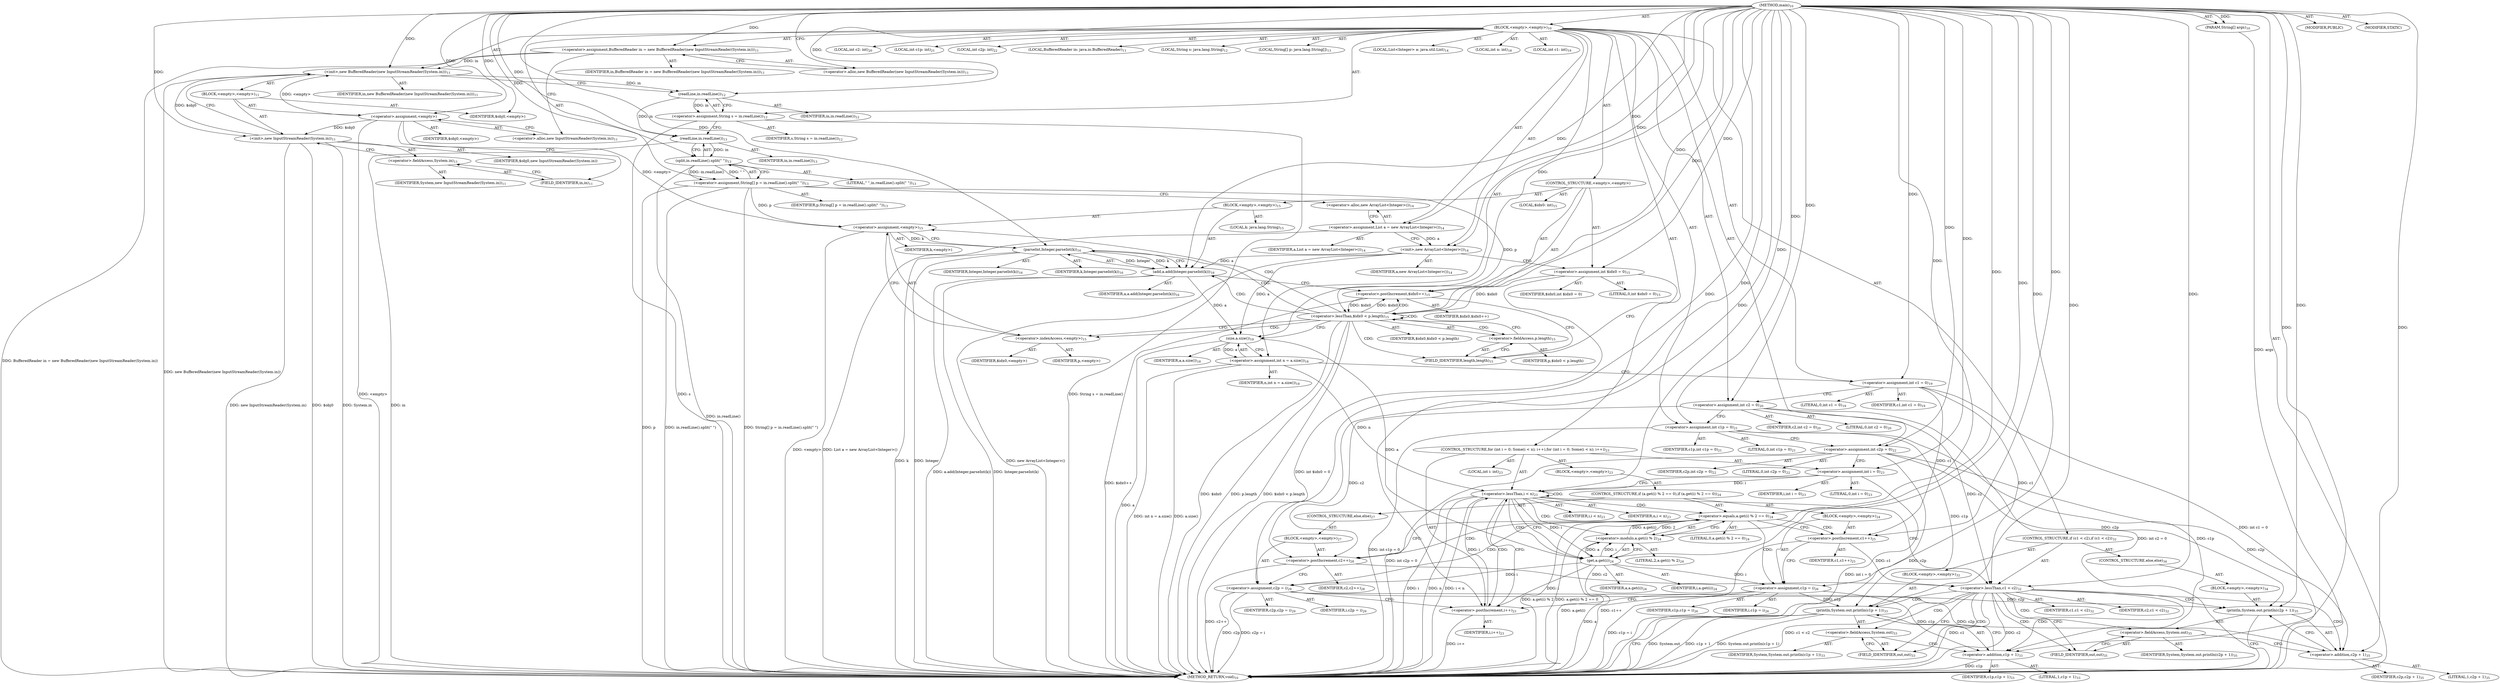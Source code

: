 digraph "main" {  
"21" [label = <(METHOD,main)<SUB>10</SUB>> ]
"22" [label = <(PARAM,String[] args)<SUB>10</SUB>> ]
"23" [label = <(BLOCK,&lt;empty&gt;,&lt;empty&gt;)<SUB>10</SUB>> ]
"4" [label = <(LOCAL,BufferedReader in: java.io.BufferedReader)<SUB>11</SUB>> ]
"24" [label = <(&lt;operator&gt;.assignment,BufferedReader in = new BufferedReader(new InputStreamReader(System.in)))<SUB>11</SUB>> ]
"25" [label = <(IDENTIFIER,in,BufferedReader in = new BufferedReader(new InputStreamReader(System.in)))<SUB>11</SUB>> ]
"26" [label = <(&lt;operator&gt;.alloc,new BufferedReader(new InputStreamReader(System.in)))<SUB>11</SUB>> ]
"27" [label = <(&lt;init&gt;,new BufferedReader(new InputStreamReader(System.in)))<SUB>11</SUB>> ]
"3" [label = <(IDENTIFIER,in,new BufferedReader(new InputStreamReader(System.in)))<SUB>11</SUB>> ]
"28" [label = <(BLOCK,&lt;empty&gt;,&lt;empty&gt;)<SUB>11</SUB>> ]
"29" [label = <(&lt;operator&gt;.assignment,&lt;empty&gt;)> ]
"30" [label = <(IDENTIFIER,$obj0,&lt;empty&gt;)> ]
"31" [label = <(&lt;operator&gt;.alloc,new InputStreamReader(System.in))<SUB>11</SUB>> ]
"32" [label = <(&lt;init&gt;,new InputStreamReader(System.in))<SUB>11</SUB>> ]
"33" [label = <(IDENTIFIER,$obj0,new InputStreamReader(System.in))> ]
"34" [label = <(&lt;operator&gt;.fieldAccess,System.in)<SUB>11</SUB>> ]
"35" [label = <(IDENTIFIER,System,new InputStreamReader(System.in))<SUB>11</SUB>> ]
"36" [label = <(FIELD_IDENTIFIER,in,in)<SUB>11</SUB>> ]
"37" [label = <(IDENTIFIER,$obj0,&lt;empty&gt;)> ]
"38" [label = <(LOCAL,String s: java.lang.String)<SUB>12</SUB>> ]
"39" [label = <(&lt;operator&gt;.assignment,String s = in.readLine())<SUB>12</SUB>> ]
"40" [label = <(IDENTIFIER,s,String s = in.readLine())<SUB>12</SUB>> ]
"41" [label = <(readLine,in.readLine())<SUB>12</SUB>> ]
"42" [label = <(IDENTIFIER,in,in.readLine())<SUB>12</SUB>> ]
"43" [label = <(LOCAL,String[] p: java.lang.String[])<SUB>13</SUB>> ]
"44" [label = <(&lt;operator&gt;.assignment,String[] p = in.readLine().split(&quot; &quot;))<SUB>13</SUB>> ]
"45" [label = <(IDENTIFIER,p,String[] p = in.readLine().split(&quot; &quot;))<SUB>13</SUB>> ]
"46" [label = <(split,in.readLine().split(&quot; &quot;))<SUB>13</SUB>> ]
"47" [label = <(readLine,in.readLine())<SUB>13</SUB>> ]
"48" [label = <(IDENTIFIER,in,in.readLine())<SUB>13</SUB>> ]
"49" [label = <(LITERAL,&quot; &quot;,in.readLine().split(&quot; &quot;))<SUB>13</SUB>> ]
"6" [label = <(LOCAL,List&lt;Integer&gt; a: java.util.List)<SUB>14</SUB>> ]
"50" [label = <(&lt;operator&gt;.assignment,List a = new ArrayList&lt;Integer&gt;())<SUB>14</SUB>> ]
"51" [label = <(IDENTIFIER,a,List a = new ArrayList&lt;Integer&gt;())<SUB>14</SUB>> ]
"52" [label = <(&lt;operator&gt;.alloc,new ArrayList&lt;Integer&gt;())<SUB>14</SUB>> ]
"53" [label = <(&lt;init&gt;,new ArrayList&lt;Integer&gt;())<SUB>14</SUB>> ]
"5" [label = <(IDENTIFIER,a,new ArrayList&lt;Integer&gt;())<SUB>14</SUB>> ]
"54" [label = <(CONTROL_STRUCTURE,&lt;empty&gt;,&lt;empty&gt;)> ]
"55" [label = <(LOCAL,$idx0: int)<SUB>15</SUB>> ]
"56" [label = <(&lt;operator&gt;.assignment,int $idx0 = 0)<SUB>15</SUB>> ]
"57" [label = <(IDENTIFIER,$idx0,int $idx0 = 0)> ]
"58" [label = <(LITERAL,0,int $idx0 = 0)<SUB>15</SUB>> ]
"59" [label = <(&lt;operator&gt;.lessThan,$idx0 &lt; p.length)<SUB>15</SUB>> ]
"60" [label = <(IDENTIFIER,$idx0,$idx0 &lt; p.length)> ]
"61" [label = <(&lt;operator&gt;.fieldAccess,p.length)<SUB>15</SUB>> ]
"62" [label = <(IDENTIFIER,p,$idx0 &lt; p.length)> ]
"63" [label = <(FIELD_IDENTIFIER,length,length)<SUB>15</SUB>> ]
"64" [label = <(&lt;operator&gt;.postIncrement,$idx0++)<SUB>15</SUB>> ]
"65" [label = <(IDENTIFIER,$idx0,$idx0++)> ]
"66" [label = <(BLOCK,&lt;empty&gt;,&lt;empty&gt;)<SUB>15</SUB>> ]
"67" [label = <(LOCAL,k: java.lang.String)<SUB>15</SUB>> ]
"68" [label = <(&lt;operator&gt;.assignment,&lt;empty&gt;)<SUB>15</SUB>> ]
"69" [label = <(IDENTIFIER,k,&lt;empty&gt;)> ]
"70" [label = <(&lt;operator&gt;.indexAccess,&lt;empty&gt;)<SUB>15</SUB>> ]
"71" [label = <(IDENTIFIER,p,&lt;empty&gt;)> ]
"72" [label = <(IDENTIFIER,$idx0,&lt;empty&gt;)> ]
"73" [label = <(add,a.add(Integer.parseInt(k)))<SUB>16</SUB>> ]
"74" [label = <(IDENTIFIER,a,a.add(Integer.parseInt(k)))<SUB>16</SUB>> ]
"75" [label = <(parseInt,Integer.parseInt(k))<SUB>16</SUB>> ]
"76" [label = <(IDENTIFIER,Integer,Integer.parseInt(k))<SUB>16</SUB>> ]
"77" [label = <(IDENTIFIER,k,Integer.parseInt(k))<SUB>16</SUB>> ]
"78" [label = <(LOCAL,int n: int)<SUB>18</SUB>> ]
"79" [label = <(&lt;operator&gt;.assignment,int n = a.size())<SUB>18</SUB>> ]
"80" [label = <(IDENTIFIER,n,int n = a.size())<SUB>18</SUB>> ]
"81" [label = <(size,a.size())<SUB>18</SUB>> ]
"82" [label = <(IDENTIFIER,a,a.size())<SUB>18</SUB>> ]
"83" [label = <(LOCAL,int c1: int)<SUB>19</SUB>> ]
"84" [label = <(&lt;operator&gt;.assignment,int c1 = 0)<SUB>19</SUB>> ]
"85" [label = <(IDENTIFIER,c1,int c1 = 0)<SUB>19</SUB>> ]
"86" [label = <(LITERAL,0,int c1 = 0)<SUB>19</SUB>> ]
"87" [label = <(LOCAL,int c2: int)<SUB>20</SUB>> ]
"88" [label = <(&lt;operator&gt;.assignment,int c2 = 0)<SUB>20</SUB>> ]
"89" [label = <(IDENTIFIER,c2,int c2 = 0)<SUB>20</SUB>> ]
"90" [label = <(LITERAL,0,int c2 = 0)<SUB>20</SUB>> ]
"91" [label = <(LOCAL,int c1p: int)<SUB>21</SUB>> ]
"92" [label = <(&lt;operator&gt;.assignment,int c1p = 0)<SUB>21</SUB>> ]
"93" [label = <(IDENTIFIER,c1p,int c1p = 0)<SUB>21</SUB>> ]
"94" [label = <(LITERAL,0,int c1p = 0)<SUB>21</SUB>> ]
"95" [label = <(LOCAL,int c2p: int)<SUB>22</SUB>> ]
"96" [label = <(&lt;operator&gt;.assignment,int c2p = 0)<SUB>22</SUB>> ]
"97" [label = <(IDENTIFIER,c2p,int c2p = 0)<SUB>22</SUB>> ]
"98" [label = <(LITERAL,0,int c2p = 0)<SUB>22</SUB>> ]
"99" [label = <(CONTROL_STRUCTURE,for (int i = 0; Some(i &lt; n); i++),for (int i = 0; Some(i &lt; n); i++))<SUB>23</SUB>> ]
"100" [label = <(LOCAL,int i: int)<SUB>23</SUB>> ]
"101" [label = <(&lt;operator&gt;.assignment,int i = 0)<SUB>23</SUB>> ]
"102" [label = <(IDENTIFIER,i,int i = 0)<SUB>23</SUB>> ]
"103" [label = <(LITERAL,0,int i = 0)<SUB>23</SUB>> ]
"104" [label = <(&lt;operator&gt;.lessThan,i &lt; n)<SUB>23</SUB>> ]
"105" [label = <(IDENTIFIER,i,i &lt; n)<SUB>23</SUB>> ]
"106" [label = <(IDENTIFIER,n,i &lt; n)<SUB>23</SUB>> ]
"107" [label = <(&lt;operator&gt;.postIncrement,i++)<SUB>23</SUB>> ]
"108" [label = <(IDENTIFIER,i,i++)<SUB>23</SUB>> ]
"109" [label = <(BLOCK,&lt;empty&gt;,&lt;empty&gt;)<SUB>23</SUB>> ]
"110" [label = <(CONTROL_STRUCTURE,if (a.get(i) % 2 == 0),if (a.get(i) % 2 == 0))<SUB>24</SUB>> ]
"111" [label = <(&lt;operator&gt;.equals,a.get(i) % 2 == 0)<SUB>24</SUB>> ]
"112" [label = <(&lt;operator&gt;.modulo,a.get(i) % 2)<SUB>24</SUB>> ]
"113" [label = <(get,a.get(i))<SUB>24</SUB>> ]
"114" [label = <(IDENTIFIER,a,a.get(i))<SUB>24</SUB>> ]
"115" [label = <(IDENTIFIER,i,a.get(i))<SUB>24</SUB>> ]
"116" [label = <(LITERAL,2,a.get(i) % 2)<SUB>24</SUB>> ]
"117" [label = <(LITERAL,0,a.get(i) % 2 == 0)<SUB>24</SUB>> ]
"118" [label = <(BLOCK,&lt;empty&gt;,&lt;empty&gt;)<SUB>24</SUB>> ]
"119" [label = <(&lt;operator&gt;.postIncrement,c1++)<SUB>25</SUB>> ]
"120" [label = <(IDENTIFIER,c1,c1++)<SUB>25</SUB>> ]
"121" [label = <(&lt;operator&gt;.assignment,c1p = i)<SUB>26</SUB>> ]
"122" [label = <(IDENTIFIER,c1p,c1p = i)<SUB>26</SUB>> ]
"123" [label = <(IDENTIFIER,i,c1p = i)<SUB>26</SUB>> ]
"124" [label = <(CONTROL_STRUCTURE,else,else)<SUB>27</SUB>> ]
"125" [label = <(BLOCK,&lt;empty&gt;,&lt;empty&gt;)<SUB>27</SUB>> ]
"126" [label = <(&lt;operator&gt;.postIncrement,c2++)<SUB>28</SUB>> ]
"127" [label = <(IDENTIFIER,c2,c2++)<SUB>28</SUB>> ]
"128" [label = <(&lt;operator&gt;.assignment,c2p = i)<SUB>29</SUB>> ]
"129" [label = <(IDENTIFIER,c2p,c2p = i)<SUB>29</SUB>> ]
"130" [label = <(IDENTIFIER,i,c2p = i)<SUB>29</SUB>> ]
"131" [label = <(CONTROL_STRUCTURE,if (c1 &lt; c2),if (c1 &lt; c2))<SUB>32</SUB>> ]
"132" [label = <(&lt;operator&gt;.lessThan,c1 &lt; c2)<SUB>32</SUB>> ]
"133" [label = <(IDENTIFIER,c1,c1 &lt; c2)<SUB>32</SUB>> ]
"134" [label = <(IDENTIFIER,c2,c1 &lt; c2)<SUB>32</SUB>> ]
"135" [label = <(BLOCK,&lt;empty&gt;,&lt;empty&gt;)<SUB>32</SUB>> ]
"136" [label = <(println,System.out.println(c1p + 1))<SUB>33</SUB>> ]
"137" [label = <(&lt;operator&gt;.fieldAccess,System.out)<SUB>33</SUB>> ]
"138" [label = <(IDENTIFIER,System,System.out.println(c1p + 1))<SUB>33</SUB>> ]
"139" [label = <(FIELD_IDENTIFIER,out,out)<SUB>33</SUB>> ]
"140" [label = <(&lt;operator&gt;.addition,c1p + 1)<SUB>33</SUB>> ]
"141" [label = <(IDENTIFIER,c1p,c1p + 1)<SUB>33</SUB>> ]
"142" [label = <(LITERAL,1,c1p + 1)<SUB>33</SUB>> ]
"143" [label = <(CONTROL_STRUCTURE,else,else)<SUB>34</SUB>> ]
"144" [label = <(BLOCK,&lt;empty&gt;,&lt;empty&gt;)<SUB>34</SUB>> ]
"145" [label = <(println,System.out.println(c2p + 1))<SUB>35</SUB>> ]
"146" [label = <(&lt;operator&gt;.fieldAccess,System.out)<SUB>35</SUB>> ]
"147" [label = <(IDENTIFIER,System,System.out.println(c2p + 1))<SUB>35</SUB>> ]
"148" [label = <(FIELD_IDENTIFIER,out,out)<SUB>35</SUB>> ]
"149" [label = <(&lt;operator&gt;.addition,c2p + 1)<SUB>35</SUB>> ]
"150" [label = <(IDENTIFIER,c2p,c2p + 1)<SUB>35</SUB>> ]
"151" [label = <(LITERAL,1,c2p + 1)<SUB>35</SUB>> ]
"152" [label = <(MODIFIER,PUBLIC)> ]
"153" [label = <(MODIFIER,STATIC)> ]
"154" [label = <(METHOD_RETURN,void)<SUB>10</SUB>> ]
  "21" -> "22"  [ label = "AST: "] 
  "21" -> "23"  [ label = "AST: "] 
  "21" -> "152"  [ label = "AST: "] 
  "21" -> "153"  [ label = "AST: "] 
  "21" -> "154"  [ label = "AST: "] 
  "23" -> "4"  [ label = "AST: "] 
  "23" -> "24"  [ label = "AST: "] 
  "23" -> "27"  [ label = "AST: "] 
  "23" -> "38"  [ label = "AST: "] 
  "23" -> "39"  [ label = "AST: "] 
  "23" -> "43"  [ label = "AST: "] 
  "23" -> "44"  [ label = "AST: "] 
  "23" -> "6"  [ label = "AST: "] 
  "23" -> "50"  [ label = "AST: "] 
  "23" -> "53"  [ label = "AST: "] 
  "23" -> "54"  [ label = "AST: "] 
  "23" -> "78"  [ label = "AST: "] 
  "23" -> "79"  [ label = "AST: "] 
  "23" -> "83"  [ label = "AST: "] 
  "23" -> "84"  [ label = "AST: "] 
  "23" -> "87"  [ label = "AST: "] 
  "23" -> "88"  [ label = "AST: "] 
  "23" -> "91"  [ label = "AST: "] 
  "23" -> "92"  [ label = "AST: "] 
  "23" -> "95"  [ label = "AST: "] 
  "23" -> "96"  [ label = "AST: "] 
  "23" -> "99"  [ label = "AST: "] 
  "23" -> "131"  [ label = "AST: "] 
  "24" -> "25"  [ label = "AST: "] 
  "24" -> "26"  [ label = "AST: "] 
  "27" -> "3"  [ label = "AST: "] 
  "27" -> "28"  [ label = "AST: "] 
  "28" -> "29"  [ label = "AST: "] 
  "28" -> "32"  [ label = "AST: "] 
  "28" -> "37"  [ label = "AST: "] 
  "29" -> "30"  [ label = "AST: "] 
  "29" -> "31"  [ label = "AST: "] 
  "32" -> "33"  [ label = "AST: "] 
  "32" -> "34"  [ label = "AST: "] 
  "34" -> "35"  [ label = "AST: "] 
  "34" -> "36"  [ label = "AST: "] 
  "39" -> "40"  [ label = "AST: "] 
  "39" -> "41"  [ label = "AST: "] 
  "41" -> "42"  [ label = "AST: "] 
  "44" -> "45"  [ label = "AST: "] 
  "44" -> "46"  [ label = "AST: "] 
  "46" -> "47"  [ label = "AST: "] 
  "46" -> "49"  [ label = "AST: "] 
  "47" -> "48"  [ label = "AST: "] 
  "50" -> "51"  [ label = "AST: "] 
  "50" -> "52"  [ label = "AST: "] 
  "53" -> "5"  [ label = "AST: "] 
  "54" -> "55"  [ label = "AST: "] 
  "54" -> "56"  [ label = "AST: "] 
  "54" -> "59"  [ label = "AST: "] 
  "54" -> "64"  [ label = "AST: "] 
  "54" -> "66"  [ label = "AST: "] 
  "56" -> "57"  [ label = "AST: "] 
  "56" -> "58"  [ label = "AST: "] 
  "59" -> "60"  [ label = "AST: "] 
  "59" -> "61"  [ label = "AST: "] 
  "61" -> "62"  [ label = "AST: "] 
  "61" -> "63"  [ label = "AST: "] 
  "64" -> "65"  [ label = "AST: "] 
  "66" -> "67"  [ label = "AST: "] 
  "66" -> "68"  [ label = "AST: "] 
  "66" -> "73"  [ label = "AST: "] 
  "68" -> "69"  [ label = "AST: "] 
  "68" -> "70"  [ label = "AST: "] 
  "70" -> "71"  [ label = "AST: "] 
  "70" -> "72"  [ label = "AST: "] 
  "73" -> "74"  [ label = "AST: "] 
  "73" -> "75"  [ label = "AST: "] 
  "75" -> "76"  [ label = "AST: "] 
  "75" -> "77"  [ label = "AST: "] 
  "79" -> "80"  [ label = "AST: "] 
  "79" -> "81"  [ label = "AST: "] 
  "81" -> "82"  [ label = "AST: "] 
  "84" -> "85"  [ label = "AST: "] 
  "84" -> "86"  [ label = "AST: "] 
  "88" -> "89"  [ label = "AST: "] 
  "88" -> "90"  [ label = "AST: "] 
  "92" -> "93"  [ label = "AST: "] 
  "92" -> "94"  [ label = "AST: "] 
  "96" -> "97"  [ label = "AST: "] 
  "96" -> "98"  [ label = "AST: "] 
  "99" -> "100"  [ label = "AST: "] 
  "99" -> "101"  [ label = "AST: "] 
  "99" -> "104"  [ label = "AST: "] 
  "99" -> "107"  [ label = "AST: "] 
  "99" -> "109"  [ label = "AST: "] 
  "101" -> "102"  [ label = "AST: "] 
  "101" -> "103"  [ label = "AST: "] 
  "104" -> "105"  [ label = "AST: "] 
  "104" -> "106"  [ label = "AST: "] 
  "107" -> "108"  [ label = "AST: "] 
  "109" -> "110"  [ label = "AST: "] 
  "110" -> "111"  [ label = "AST: "] 
  "110" -> "118"  [ label = "AST: "] 
  "110" -> "124"  [ label = "AST: "] 
  "111" -> "112"  [ label = "AST: "] 
  "111" -> "117"  [ label = "AST: "] 
  "112" -> "113"  [ label = "AST: "] 
  "112" -> "116"  [ label = "AST: "] 
  "113" -> "114"  [ label = "AST: "] 
  "113" -> "115"  [ label = "AST: "] 
  "118" -> "119"  [ label = "AST: "] 
  "118" -> "121"  [ label = "AST: "] 
  "119" -> "120"  [ label = "AST: "] 
  "121" -> "122"  [ label = "AST: "] 
  "121" -> "123"  [ label = "AST: "] 
  "124" -> "125"  [ label = "AST: "] 
  "125" -> "126"  [ label = "AST: "] 
  "125" -> "128"  [ label = "AST: "] 
  "126" -> "127"  [ label = "AST: "] 
  "128" -> "129"  [ label = "AST: "] 
  "128" -> "130"  [ label = "AST: "] 
  "131" -> "132"  [ label = "AST: "] 
  "131" -> "135"  [ label = "AST: "] 
  "131" -> "143"  [ label = "AST: "] 
  "132" -> "133"  [ label = "AST: "] 
  "132" -> "134"  [ label = "AST: "] 
  "135" -> "136"  [ label = "AST: "] 
  "136" -> "137"  [ label = "AST: "] 
  "136" -> "140"  [ label = "AST: "] 
  "137" -> "138"  [ label = "AST: "] 
  "137" -> "139"  [ label = "AST: "] 
  "140" -> "141"  [ label = "AST: "] 
  "140" -> "142"  [ label = "AST: "] 
  "143" -> "144"  [ label = "AST: "] 
  "144" -> "145"  [ label = "AST: "] 
  "145" -> "146"  [ label = "AST: "] 
  "145" -> "149"  [ label = "AST: "] 
  "146" -> "147"  [ label = "AST: "] 
  "146" -> "148"  [ label = "AST: "] 
  "149" -> "150"  [ label = "AST: "] 
  "149" -> "151"  [ label = "AST: "] 
  "24" -> "31"  [ label = "CFG: "] 
  "27" -> "41"  [ label = "CFG: "] 
  "39" -> "47"  [ label = "CFG: "] 
  "44" -> "52"  [ label = "CFG: "] 
  "50" -> "53"  [ label = "CFG: "] 
  "53" -> "56"  [ label = "CFG: "] 
  "79" -> "84"  [ label = "CFG: "] 
  "84" -> "88"  [ label = "CFG: "] 
  "88" -> "92"  [ label = "CFG: "] 
  "92" -> "96"  [ label = "CFG: "] 
  "96" -> "101"  [ label = "CFG: "] 
  "26" -> "24"  [ label = "CFG: "] 
  "41" -> "39"  [ label = "CFG: "] 
  "46" -> "44"  [ label = "CFG: "] 
  "52" -> "50"  [ label = "CFG: "] 
  "56" -> "63"  [ label = "CFG: "] 
  "59" -> "70"  [ label = "CFG: "] 
  "59" -> "81"  [ label = "CFG: "] 
  "64" -> "63"  [ label = "CFG: "] 
  "81" -> "79"  [ label = "CFG: "] 
  "101" -> "104"  [ label = "CFG: "] 
  "104" -> "113"  [ label = "CFG: "] 
  "104" -> "132"  [ label = "CFG: "] 
  "107" -> "104"  [ label = "CFG: "] 
  "132" -> "139"  [ label = "CFG: "] 
  "132" -> "148"  [ label = "CFG: "] 
  "29" -> "36"  [ label = "CFG: "] 
  "32" -> "27"  [ label = "CFG: "] 
  "47" -> "46"  [ label = "CFG: "] 
  "61" -> "59"  [ label = "CFG: "] 
  "68" -> "75"  [ label = "CFG: "] 
  "73" -> "64"  [ label = "CFG: "] 
  "136" -> "154"  [ label = "CFG: "] 
  "31" -> "29"  [ label = "CFG: "] 
  "34" -> "32"  [ label = "CFG: "] 
  "63" -> "61"  [ label = "CFG: "] 
  "70" -> "68"  [ label = "CFG: "] 
  "75" -> "73"  [ label = "CFG: "] 
  "111" -> "119"  [ label = "CFG: "] 
  "111" -> "126"  [ label = "CFG: "] 
  "137" -> "140"  [ label = "CFG: "] 
  "140" -> "136"  [ label = "CFG: "] 
  "145" -> "154"  [ label = "CFG: "] 
  "36" -> "34"  [ label = "CFG: "] 
  "112" -> "111"  [ label = "CFG: "] 
  "119" -> "121"  [ label = "CFG: "] 
  "121" -> "107"  [ label = "CFG: "] 
  "139" -> "137"  [ label = "CFG: "] 
  "146" -> "149"  [ label = "CFG: "] 
  "149" -> "145"  [ label = "CFG: "] 
  "113" -> "112"  [ label = "CFG: "] 
  "126" -> "128"  [ label = "CFG: "] 
  "128" -> "107"  [ label = "CFG: "] 
  "148" -> "146"  [ label = "CFG: "] 
  "21" -> "26"  [ label = "CFG: "] 
  "22" -> "154"  [ label = "DDG: args"] 
  "24" -> "154"  [ label = "DDG: BufferedReader in = new BufferedReader(new InputStreamReader(System.in))"] 
  "29" -> "154"  [ label = "DDG: &lt;empty&gt;"] 
  "32" -> "154"  [ label = "DDG: $obj0"] 
  "32" -> "154"  [ label = "DDG: System.in"] 
  "32" -> "154"  [ label = "DDG: new InputStreamReader(System.in)"] 
  "27" -> "154"  [ label = "DDG: new BufferedReader(new InputStreamReader(System.in))"] 
  "39" -> "154"  [ label = "DDG: s"] 
  "39" -> "154"  [ label = "DDG: String s = in.readLine()"] 
  "44" -> "154"  [ label = "DDG: p"] 
  "47" -> "154"  [ label = "DDG: in"] 
  "46" -> "154"  [ label = "DDG: in.readLine()"] 
  "44" -> "154"  [ label = "DDG: in.readLine().split(&quot; &quot;)"] 
  "44" -> "154"  [ label = "DDG: String[] p = in.readLine().split(&quot; &quot;)"] 
  "50" -> "154"  [ label = "DDG: List a = new ArrayList&lt;Integer&gt;()"] 
  "53" -> "154"  [ label = "DDG: new ArrayList&lt;Integer&gt;()"] 
  "56" -> "154"  [ label = "DDG: int $idx0 = 0"] 
  "59" -> "154"  [ label = "DDG: $idx0"] 
  "59" -> "154"  [ label = "DDG: p.length"] 
  "59" -> "154"  [ label = "DDG: $idx0 &lt; p.length"] 
  "81" -> "154"  [ label = "DDG: a"] 
  "79" -> "154"  [ label = "DDG: a.size()"] 
  "79" -> "154"  [ label = "DDG: int n = a.size()"] 
  "84" -> "154"  [ label = "DDG: int c1 = 0"] 
  "88" -> "154"  [ label = "DDG: int c2 = 0"] 
  "92" -> "154"  [ label = "DDG: int c1p = 0"] 
  "96" -> "154"  [ label = "DDG: c2p"] 
  "96" -> "154"  [ label = "DDG: int c2p = 0"] 
  "101" -> "154"  [ label = "DDG: int i = 0"] 
  "104" -> "154"  [ label = "DDG: i"] 
  "104" -> "154"  [ label = "DDG: n"] 
  "104" -> "154"  [ label = "DDG: i &lt; n"] 
  "132" -> "154"  [ label = "DDG: c1"] 
  "132" -> "154"  [ label = "DDG: c2"] 
  "132" -> "154"  [ label = "DDG: c1 &lt; c2"] 
  "136" -> "154"  [ label = "DDG: System.out"] 
  "140" -> "154"  [ label = "DDG: c1p"] 
  "136" -> "154"  [ label = "DDG: c1p + 1"] 
  "136" -> "154"  [ label = "DDG: System.out.println(c1p + 1)"] 
  "113" -> "154"  [ label = "DDG: a"] 
  "112" -> "154"  [ label = "DDG: a.get(i)"] 
  "111" -> "154"  [ label = "DDG: a.get(i) % 2"] 
  "111" -> "154"  [ label = "DDG: a.get(i) % 2 == 0"] 
  "126" -> "154"  [ label = "DDG: c2++"] 
  "128" -> "154"  [ label = "DDG: c2p"] 
  "128" -> "154"  [ label = "DDG: c2p = i"] 
  "119" -> "154"  [ label = "DDG: c1++"] 
  "121" -> "154"  [ label = "DDG: c1p = i"] 
  "107" -> "154"  [ label = "DDG: i++"] 
  "68" -> "154"  [ label = "DDG: &lt;empty&gt;"] 
  "75" -> "154"  [ label = "DDG: k"] 
  "73" -> "154"  [ label = "DDG: Integer.parseInt(k)"] 
  "73" -> "154"  [ label = "DDG: a.add(Integer.parseInt(k))"] 
  "64" -> "154"  [ label = "DDG: $idx0++"] 
  "75" -> "154"  [ label = "DDG: Integer"] 
  "21" -> "22"  [ label = "DDG: "] 
  "21" -> "24"  [ label = "DDG: "] 
  "41" -> "39"  [ label = "DDG: in"] 
  "46" -> "44"  [ label = "DDG: in.readLine()"] 
  "46" -> "44"  [ label = "DDG: &quot; &quot;"] 
  "21" -> "50"  [ label = "DDG: "] 
  "81" -> "79"  [ label = "DDG: a"] 
  "21" -> "84"  [ label = "DDG: "] 
  "21" -> "88"  [ label = "DDG: "] 
  "21" -> "92"  [ label = "DDG: "] 
  "21" -> "96"  [ label = "DDG: "] 
  "24" -> "27"  [ label = "DDG: in"] 
  "21" -> "27"  [ label = "DDG: "] 
  "29" -> "27"  [ label = "DDG: &lt;empty&gt;"] 
  "32" -> "27"  [ label = "DDG: $obj0"] 
  "50" -> "53"  [ label = "DDG: a"] 
  "21" -> "53"  [ label = "DDG: "] 
  "21" -> "56"  [ label = "DDG: "] 
  "21" -> "101"  [ label = "DDG: "] 
  "21" -> "29"  [ label = "DDG: "] 
  "21" -> "37"  [ label = "DDG: "] 
  "27" -> "41"  [ label = "DDG: in"] 
  "21" -> "41"  [ label = "DDG: "] 
  "47" -> "46"  [ label = "DDG: in"] 
  "21" -> "46"  [ label = "DDG: "] 
  "56" -> "59"  [ label = "DDG: $idx0"] 
  "64" -> "59"  [ label = "DDG: $idx0"] 
  "21" -> "59"  [ label = "DDG: "] 
  "44" -> "59"  [ label = "DDG: p"] 
  "59" -> "64"  [ label = "DDG: $idx0"] 
  "21" -> "64"  [ label = "DDG: "] 
  "29" -> "68"  [ label = "DDG: &lt;empty&gt;"] 
  "44" -> "68"  [ label = "DDG: p"] 
  "53" -> "81"  [ label = "DDG: a"] 
  "73" -> "81"  [ label = "DDG: a"] 
  "21" -> "81"  [ label = "DDG: "] 
  "101" -> "104"  [ label = "DDG: i"] 
  "107" -> "104"  [ label = "DDG: i"] 
  "21" -> "104"  [ label = "DDG: "] 
  "79" -> "104"  [ label = "DDG: n"] 
  "21" -> "107"  [ label = "DDG: "] 
  "113" -> "107"  [ label = "DDG: i"] 
  "84" -> "132"  [ label = "DDG: c1"] 
  "119" -> "132"  [ label = "DDG: c1"] 
  "21" -> "132"  [ label = "DDG: "] 
  "88" -> "132"  [ label = "DDG: c2"] 
  "126" -> "132"  [ label = "DDG: c2"] 
  "29" -> "32"  [ label = "DDG: $obj0"] 
  "21" -> "32"  [ label = "DDG: "] 
  "41" -> "47"  [ label = "DDG: in"] 
  "21" -> "47"  [ label = "DDG: "] 
  "53" -> "73"  [ label = "DDG: a"] 
  "21" -> "73"  [ label = "DDG: "] 
  "75" -> "73"  [ label = "DDG: Integer"] 
  "75" -> "73"  [ label = "DDG: k"] 
  "92" -> "136"  [ label = "DDG: c1p"] 
  "121" -> "136"  [ label = "DDG: c1p"] 
  "21" -> "136"  [ label = "DDG: "] 
  "21" -> "75"  [ label = "DDG: "] 
  "68" -> "75"  [ label = "DDG: k"] 
  "112" -> "111"  [ label = "DDG: a.get(i)"] 
  "112" -> "111"  [ label = "DDG: 2"] 
  "21" -> "111"  [ label = "DDG: "] 
  "113" -> "121"  [ label = "DDG: i"] 
  "21" -> "121"  [ label = "DDG: "] 
  "92" -> "140"  [ label = "DDG: c1p"] 
  "121" -> "140"  [ label = "DDG: c1p"] 
  "21" -> "140"  [ label = "DDG: "] 
  "96" -> "145"  [ label = "DDG: c2p"] 
  "128" -> "145"  [ label = "DDG: c2p"] 
  "21" -> "145"  [ label = "DDG: "] 
  "113" -> "112"  [ label = "DDG: a"] 
  "113" -> "112"  [ label = "DDG: i"] 
  "21" -> "112"  [ label = "DDG: "] 
  "84" -> "119"  [ label = "DDG: c1"] 
  "21" -> "119"  [ label = "DDG: "] 
  "113" -> "128"  [ label = "DDG: i"] 
  "21" -> "128"  [ label = "DDG: "] 
  "96" -> "149"  [ label = "DDG: c2p"] 
  "128" -> "149"  [ label = "DDG: c2p"] 
  "21" -> "149"  [ label = "DDG: "] 
  "81" -> "113"  [ label = "DDG: a"] 
  "21" -> "113"  [ label = "DDG: "] 
  "104" -> "113"  [ label = "DDG: i"] 
  "88" -> "126"  [ label = "DDG: c2"] 
  "21" -> "126"  [ label = "DDG: "] 
  "59" -> "68"  [ label = "CDG: "] 
  "59" -> "73"  [ label = "CDG: "] 
  "59" -> "64"  [ label = "CDG: "] 
  "59" -> "75"  [ label = "CDG: "] 
  "59" -> "59"  [ label = "CDG: "] 
  "59" -> "61"  [ label = "CDG: "] 
  "59" -> "70"  [ label = "CDG: "] 
  "59" -> "63"  [ label = "CDG: "] 
  "104" -> "107"  [ label = "CDG: "] 
  "104" -> "113"  [ label = "CDG: "] 
  "104" -> "104"  [ label = "CDG: "] 
  "104" -> "112"  [ label = "CDG: "] 
  "104" -> "111"  [ label = "CDG: "] 
  "132" -> "136"  [ label = "CDG: "] 
  "132" -> "145"  [ label = "CDG: "] 
  "132" -> "146"  [ label = "CDG: "] 
  "132" -> "149"  [ label = "CDG: "] 
  "132" -> "140"  [ label = "CDG: "] 
  "132" -> "148"  [ label = "CDG: "] 
  "132" -> "137"  [ label = "CDG: "] 
  "132" -> "139"  [ label = "CDG: "] 
  "111" -> "128"  [ label = "CDG: "] 
  "111" -> "119"  [ label = "CDG: "] 
  "111" -> "121"  [ label = "CDG: "] 
  "111" -> "126"  [ label = "CDG: "] 
}
